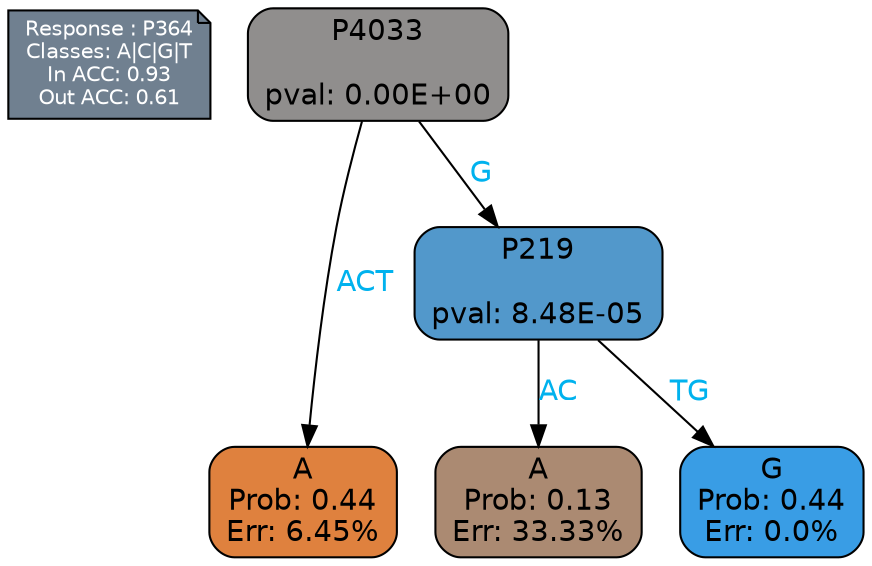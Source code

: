 digraph Tree {
node [shape=box, style="filled, rounded", color="black", fontname=helvetica] ;
graph [ranksep=equally, splines=polylines, bgcolor=transparent, dpi=600] ;
edge [fontname=helvetica] ;
LEGEND [label="Response : P364
Classes: A|C|G|T
In ACC: 0.93
Out ACC: 0.61
",shape=note,align=left,style=filled,fillcolor="slategray",fontcolor="white",fontsize=10];1 [label="P4033

pval: 0.00E+00", fillcolor="#908e8d"] ;
2 [label="A
Prob: 0.44
Err: 6.45%", fillcolor="#df813e"] ;
3 [label="P219

pval: 8.48E-05", fillcolor="#5298cb"] ;
4 [label="A
Prob: 0.13
Err: 33.33%", fillcolor="#ab8a72"] ;
5 [label="G
Prob: 0.44
Err: 0.0%", fillcolor="#399de5"] ;
1 -> 2 [label="ACT",fontcolor=deepskyblue2] ;
1 -> 3 [label="G",fontcolor=deepskyblue2] ;
3 -> 4 [label="AC",fontcolor=deepskyblue2] ;
3 -> 5 [label="TG",fontcolor=deepskyblue2] ;
{rank = same; 2;4;5;}{rank = same; LEGEND;1;}}